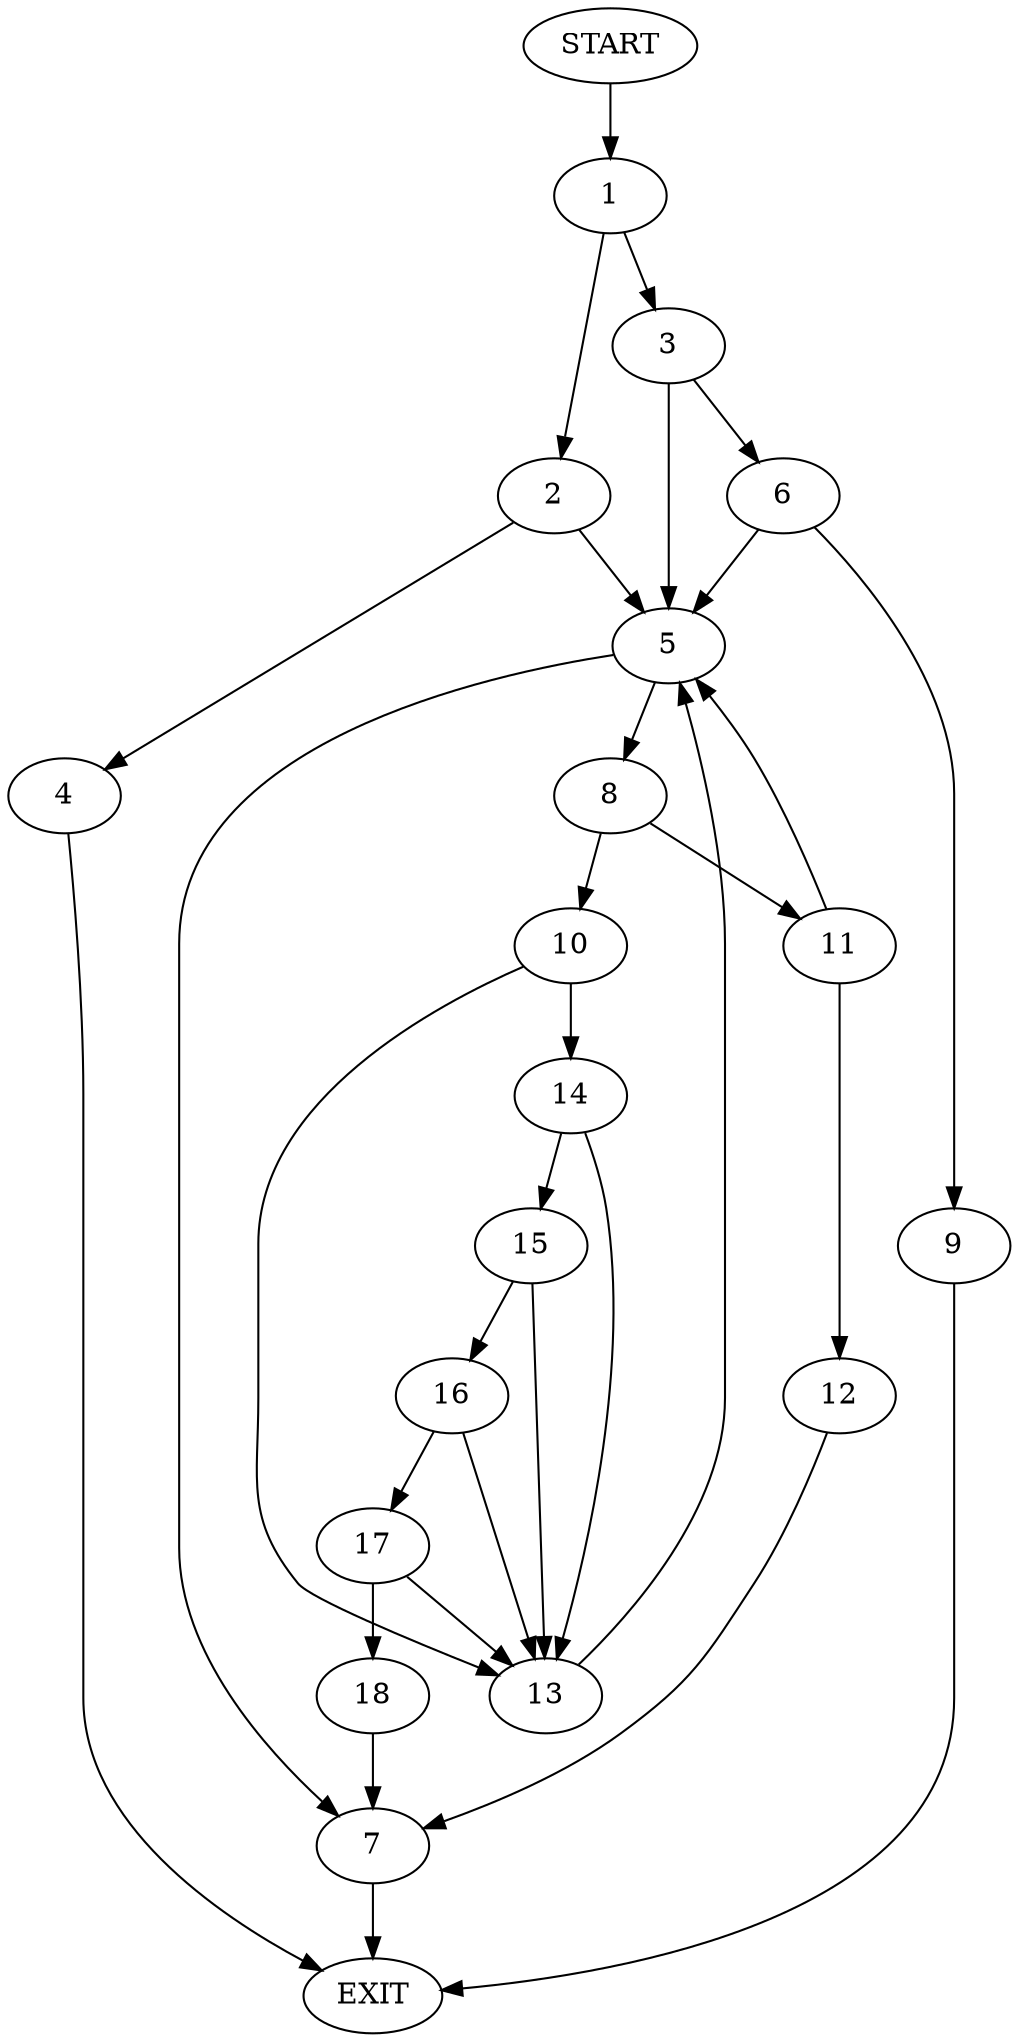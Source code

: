 digraph {
0 [label="START"]
19 [label="EXIT"]
0 -> 1
1 -> 2
1 -> 3
2 -> 4
2 -> 5
3 -> 5
3 -> 6
5 -> 7
5 -> 8
4 -> 19
6 -> 9
6 -> 5
9 -> 19
7 -> 19
8 -> 10
8 -> 11
11 -> 5
11 -> 12
10 -> 13
10 -> 14
12 -> 7
13 -> 5
14 -> 15
14 -> 13
15 -> 16
15 -> 13
16 -> 17
16 -> 13
17 -> 18
17 -> 13
18 -> 7
}
